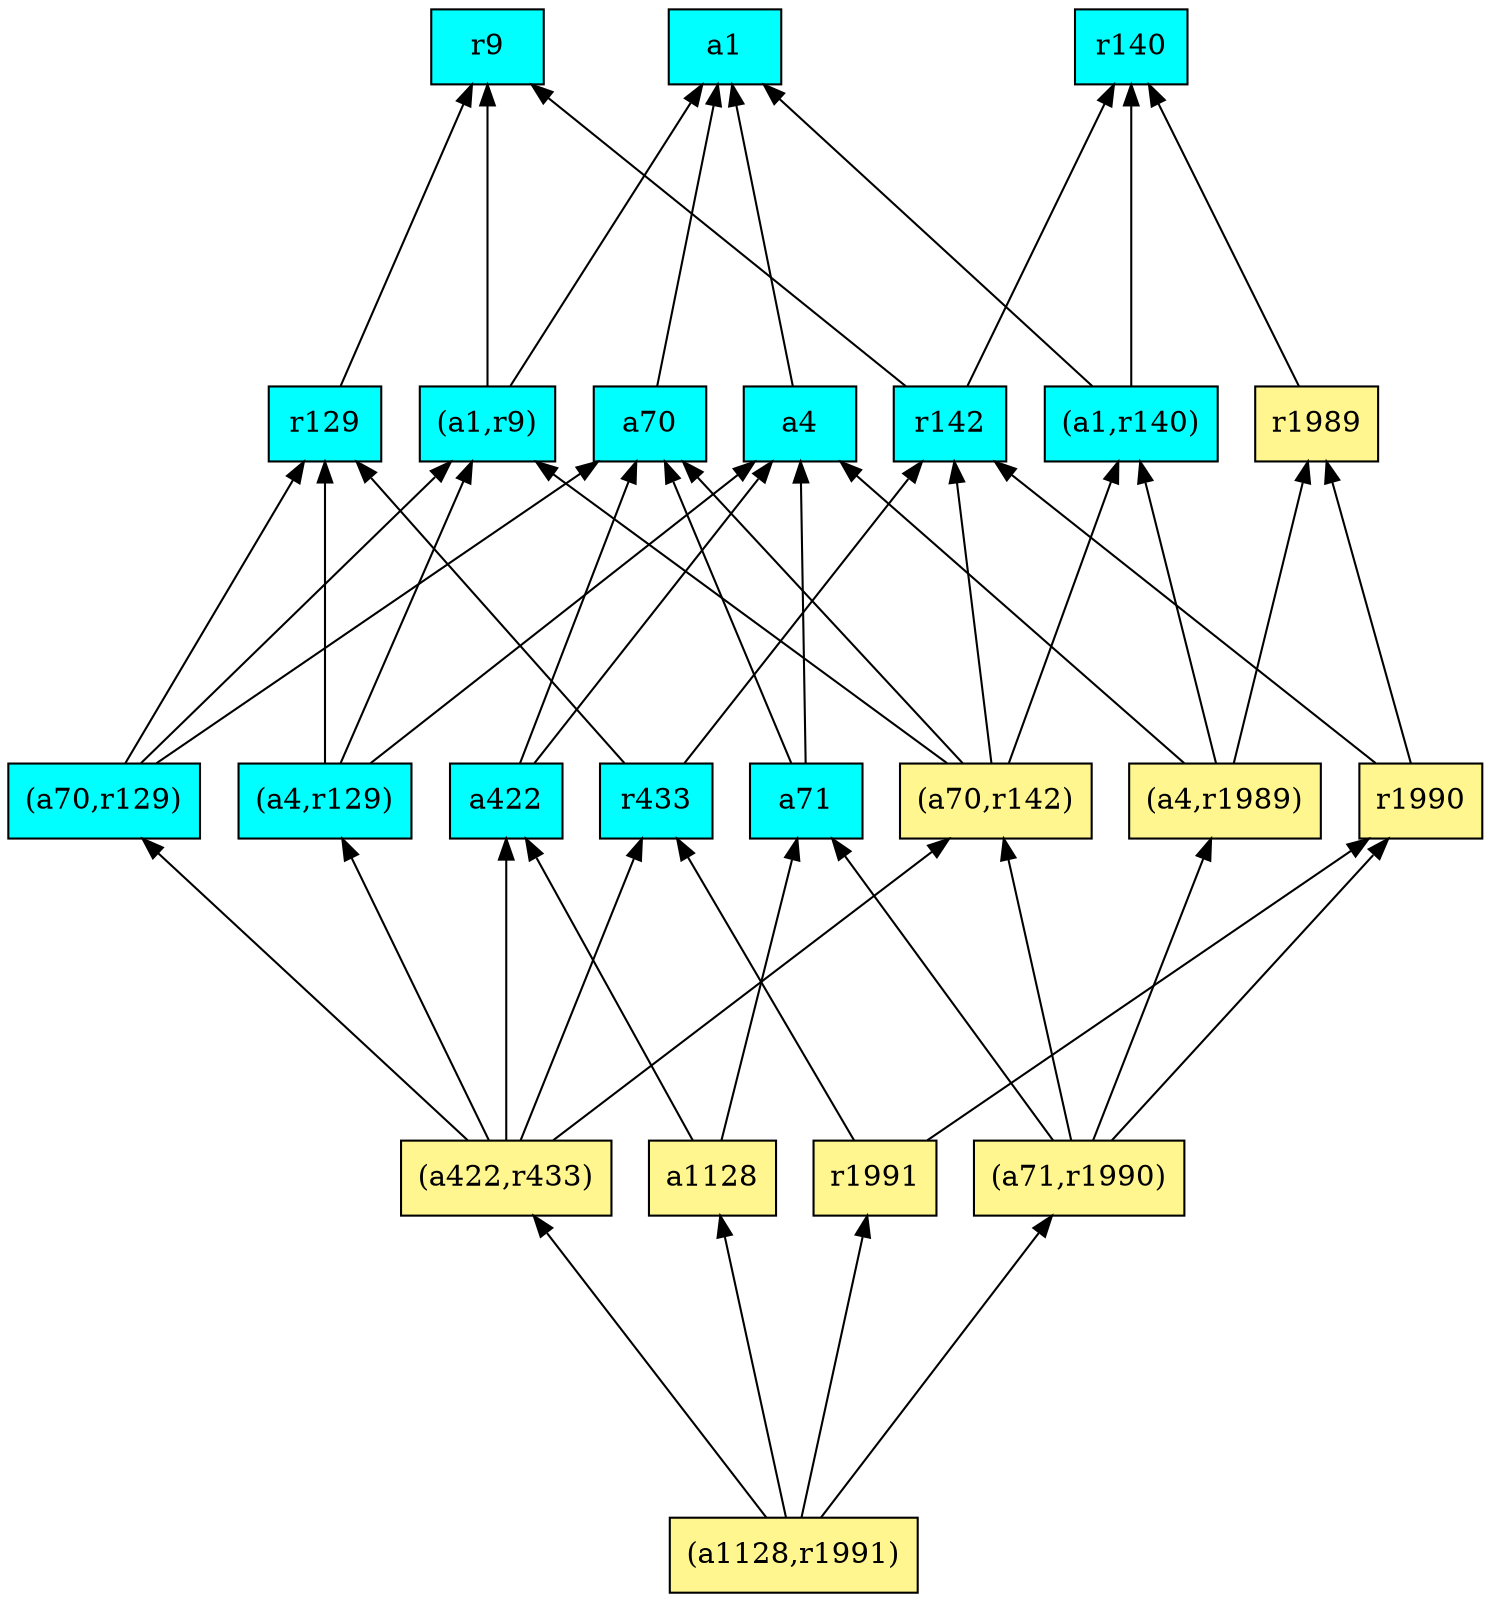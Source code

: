 digraph G {
rankdir=BT;ranksep="2.0";
"(a1,r9)" [shape=record,fillcolor=cyan,style=filled,label="{(a1,r9)}"];
"r142" [shape=record,fillcolor=cyan,style=filled,label="{r142}"];
"r129" [shape=record,fillcolor=cyan,style=filled,label="{r129}"];
"a71" [shape=record,fillcolor=cyan,style=filled,label="{a71}"];
"r433" [shape=record,fillcolor=cyan,style=filled,label="{r433}"];
"(a1,r140)" [shape=record,fillcolor=cyan,style=filled,label="{(a1,r140)}"];
"(a70,r129)" [shape=record,fillcolor=cyan,style=filled,label="{(a70,r129)}"];
"r1991" [shape=record,fillcolor=khaki1,style=filled,label="{r1991}"];
"r1989" [shape=record,fillcolor=khaki1,style=filled,label="{r1989}"];
"r9" [shape=record,fillcolor=cyan,style=filled,label="{r9}"];
"a1" [shape=record,fillcolor=cyan,style=filled,label="{a1}"];
"(a1128,r1991)" [shape=record,fillcolor=khaki1,style=filled,label="{(a1128,r1991)}"];
"r140" [shape=record,fillcolor=cyan,style=filled,label="{r140}"];
"(a4,r1989)" [shape=record,fillcolor=khaki1,style=filled,label="{(a4,r1989)}"];
"a4" [shape=record,fillcolor=cyan,style=filled,label="{a4}"];
"(a71,r1990)" [shape=record,fillcolor=khaki1,style=filled,label="{(a71,r1990)}"];
"a70" [shape=record,fillcolor=cyan,style=filled,label="{a70}"];
"(a70,r142)" [shape=record,fillcolor=khaki1,style=filled,label="{(a70,r142)}"];
"(a4,r129)" [shape=record,fillcolor=cyan,style=filled,label="{(a4,r129)}"];
"r1990" [shape=record,fillcolor=khaki1,style=filled,label="{r1990}"];
"a1128" [shape=record,fillcolor=khaki1,style=filled,label="{a1128}"];
"a422" [shape=record,fillcolor=cyan,style=filled,label="{a422}"];
"(a422,r433)" [shape=record,fillcolor=khaki1,style=filled,label="{(a422,r433)}"];
"(a1,r9)" -> "r9"
"(a1,r9)" -> "a1"
"r142" -> "r9"
"r142" -> "r140"
"r129" -> "r9"
"a71" -> "a4"
"a71" -> "a70"
"r433" -> "r142"
"r433" -> "r129"
"(a1,r140)" -> "a1"
"(a1,r140)" -> "r140"
"(a70,r129)" -> "(a1,r9)"
"(a70,r129)" -> "r129"
"(a70,r129)" -> "a70"
"r1991" -> "r433"
"r1991" -> "r1990"
"r1989" -> "r140"
"(a1128,r1991)" -> "(a71,r1990)"
"(a1128,r1991)" -> "r1991"
"(a1128,r1991)" -> "a1128"
"(a1128,r1991)" -> "(a422,r433)"
"(a4,r1989)" -> "(a1,r140)"
"(a4,r1989)" -> "a4"
"(a4,r1989)" -> "r1989"
"a4" -> "a1"
"(a71,r1990)" -> "a71"
"(a71,r1990)" -> "(a4,r1989)"
"(a71,r1990)" -> "(a70,r142)"
"(a71,r1990)" -> "r1990"
"a70" -> "a1"
"(a70,r142)" -> "r142"
"(a70,r142)" -> "(a1,r9)"
"(a70,r142)" -> "(a1,r140)"
"(a70,r142)" -> "a70"
"(a4,r129)" -> "(a1,r9)"
"(a4,r129)" -> "r129"
"(a4,r129)" -> "a4"
"r1990" -> "r142"
"r1990" -> "r1989"
"a1128" -> "a71"
"a1128" -> "a422"
"a422" -> "a4"
"a422" -> "a70"
"(a422,r433)" -> "r433"
"(a422,r433)" -> "(a70,r129)"
"(a422,r433)" -> "(a70,r142)"
"(a422,r433)" -> "(a4,r129)"
"(a422,r433)" -> "a422"
}